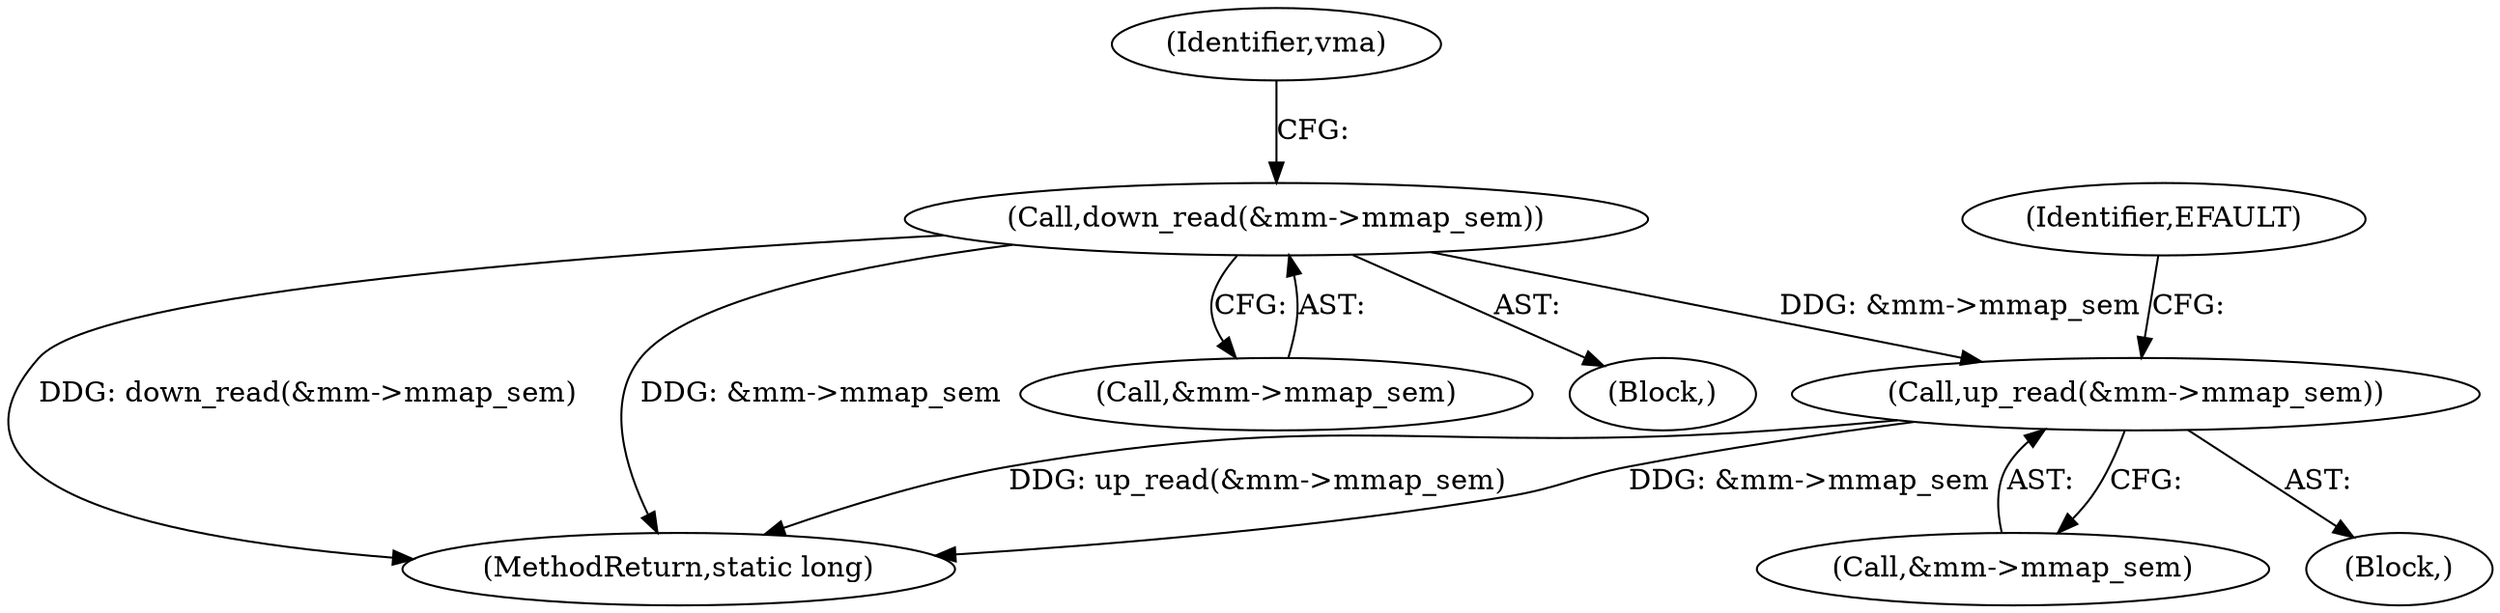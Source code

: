 digraph "0_linux_73223e4e2e3867ebf033a5a8eb2e5df0158ccc99@API" {
"1000191" [label="(Call,up_read(&mm->mmap_sem))"];
"1000174" [label="(Call,down_read(&mm->mmap_sem))"];
"1000174" [label="(Call,down_read(&mm->mmap_sem))"];
"1000175" [label="(Call,&mm->mmap_sem)"];
"1000180" [label="(Identifier,vma)"];
"1000191" [label="(Call,up_read(&mm->mmap_sem))"];
"1000365" [label="(MethodReturn,static long)"];
"1000173" [label="(Block,)"];
"1000190" [label="(Block,)"];
"1000192" [label="(Call,&mm->mmap_sem)"];
"1000198" [label="(Identifier,EFAULT)"];
"1000191" -> "1000190"  [label="AST: "];
"1000191" -> "1000192"  [label="CFG: "];
"1000192" -> "1000191"  [label="AST: "];
"1000198" -> "1000191"  [label="CFG: "];
"1000191" -> "1000365"  [label="DDG: up_read(&mm->mmap_sem)"];
"1000191" -> "1000365"  [label="DDG: &mm->mmap_sem"];
"1000174" -> "1000191"  [label="DDG: &mm->mmap_sem"];
"1000174" -> "1000173"  [label="AST: "];
"1000174" -> "1000175"  [label="CFG: "];
"1000175" -> "1000174"  [label="AST: "];
"1000180" -> "1000174"  [label="CFG: "];
"1000174" -> "1000365"  [label="DDG: down_read(&mm->mmap_sem)"];
"1000174" -> "1000365"  [label="DDG: &mm->mmap_sem"];
}
